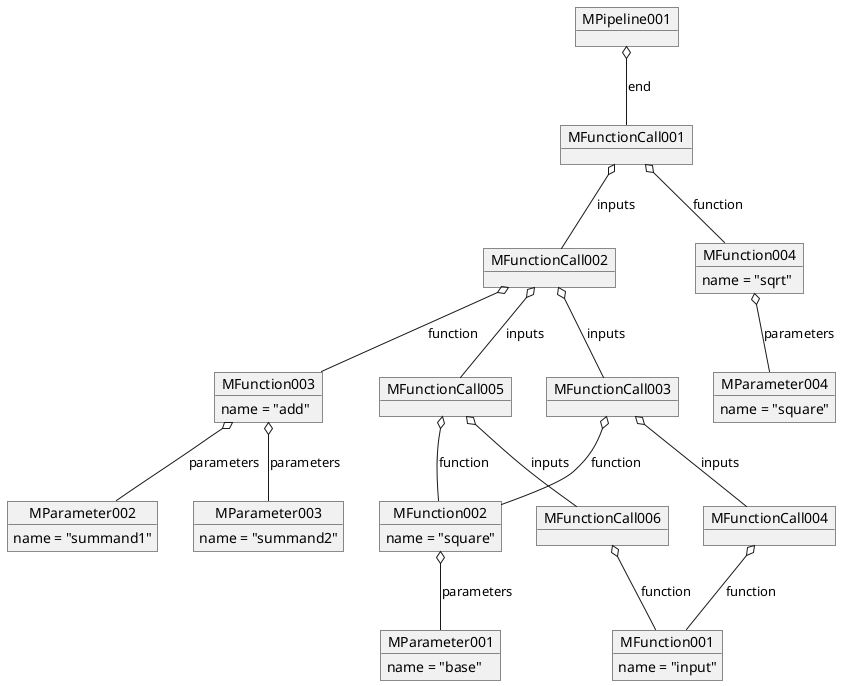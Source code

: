 @startuml
object MPipeline001

object MFunctionCall001

object MFunctionCall002

object MFunctionCall003

object MFunctionCall004

object MFunction001{
	name = "input"
}

MFunctionCall004 o-- MFunction001 : function
MFunctionCall003 o-- MFunctionCall004 : inputs
object MFunction002{
	name = "square"
}

object MParameter001{
	name = "base"
}

MFunction002 o-- MParameter001 : parameters
MFunctionCall003 o-- MFunction002 : function
MFunctionCall002 o-- MFunctionCall003 : inputs
object MFunctionCall005

object MFunctionCall006

MFunctionCall006 o-- MFunction001 : function
MFunctionCall005 o-- MFunctionCall006 : inputs
MFunctionCall005 o-- MFunction002 : function
MFunctionCall002 o-- MFunctionCall005 : inputs
object MFunction003{
	name = "add"
}

object MParameter002{
	name = "summand1"
}

MFunction003 o-- MParameter002 : parameters
object MParameter003{
	name = "summand2"
}

MFunction003 o-- MParameter003 : parameters
MFunctionCall002 o-- MFunction003 : function
MFunctionCall001 o-- MFunctionCall002 : inputs
object MFunction004{
	name = "sqrt"
}

object MParameter004{
	name = "square"
}

MFunction004 o-- MParameter004 : parameters
MFunctionCall001 o-- MFunction004 : function
MPipeline001 o-- MFunctionCall001 : end
@enduml